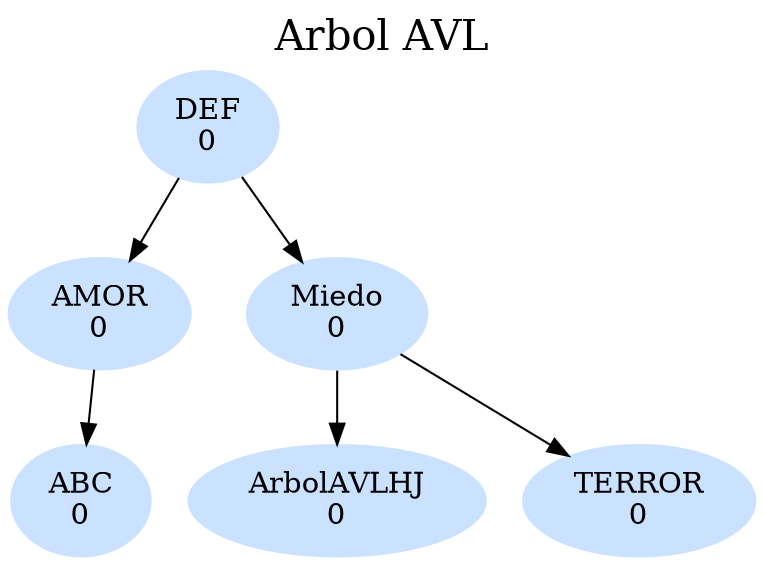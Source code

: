 digraph ArbolAVL {
	rankdir = TB; 
	node[shape = ellipse, fontcolor = black, style = filled, color = lightsteelblue1];
	graph[label = "Arbol AVL", labelloc = t, fontsize = 20];
	Object5 [ label="\DEF\n0"];
	Object2 [ label="\AMOR\n0"];
	Object4 [ label="\ABC\n0"];
Object2->Object4
Object5->Object2
	Object1 [ label="\Miedo\n0"];
	Object6 [ label="\GHJ\n0"];
Object1->Object6
	Object3 [ label="\TERROR\n0"];
Object1->Object3
Object5->Object1
}